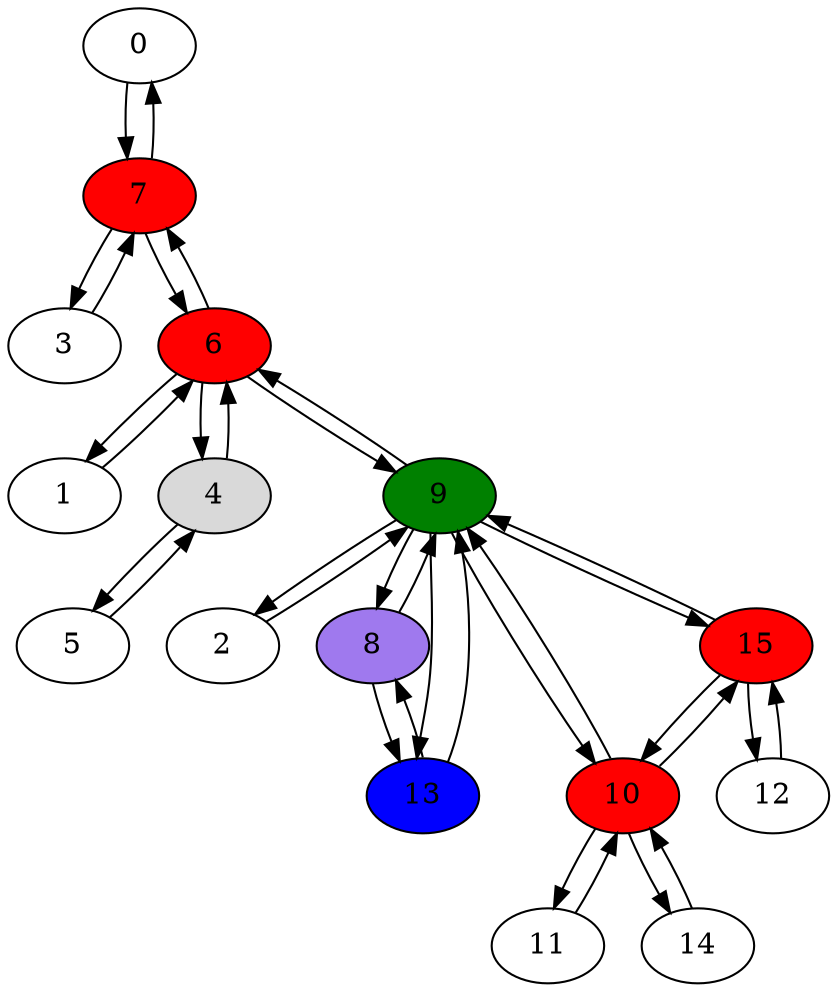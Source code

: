 digraph{
0 [fillcolor="#FFFFFF",style="filled"];
1 [fillcolor="#FFFFFF",style="filled"];
2 [fillcolor="#FFFFFF",style="filled"];
3 [fillcolor="#FFFFFF",style="filled"];
4 [fillcolor="#D9D9D9",style="filled"];
5 [fillcolor="#FFFFFF",style="filled"];
6 [fillcolor="#FF0000",style="filled"];
7 [fillcolor="#FF0000",style="filled"];
8 [fillcolor="#9F79EE",style="filled"];
9 [fillcolor="#008000",style="filled"];
10 [fillcolor="#FF0000",style="filled"];
11 [fillcolor="#FFFFFF",style="filled"];
12 [fillcolor="#FFFFFF",style="filled"];
13 [fillcolor="#0000FF",style="filled"];
14 [fillcolor="#FFFFFF",style="filled"];
15 [fillcolor="#FF0000",style="filled"];
0 [ pos = "0,0!" ];
1 [ pos = "1,0!" ];
2 [ pos = "2,0!" ];
3 [ pos = "3,0!" ];
4 [ pos = "4,0!" ];
5 [ pos = "5,0!" ];
5->4;
4->5
6 [ pos = "6,0!" ];
6->1;
1->6
6->4;
4->6;
7 [ pos = "7,0!" ];
7->0;
0->7
7->3;
3->7
7->6;
6->7
8 [ pos = "8,0!" ];
9 [ pos = "9,0!" ];
9->2;
2->9
9->6;
6->9
9->8;
8->9
10 [ pos = "0,1!" ];
10->9;
9->10
11 [ pos = "1,1!" ];
11->10;
10->11
12 [ pos = "2,1!" ];
13 [ pos = "3,1!" ];
13->8;
8->13
13->9;
9->13
14 [ pos = "4,1!" ];
14->10;
10->14
15 [ pos = "5,1!" ];
15->9;
9->15
15->10;
10->15
15->12;
12->15
}
